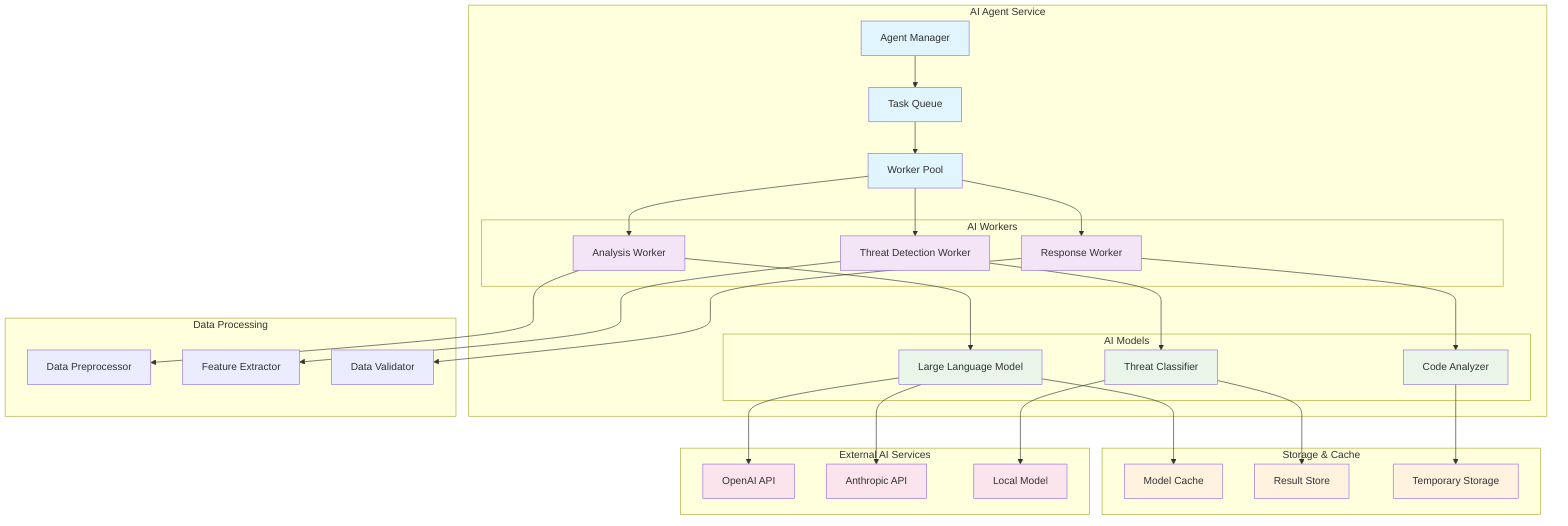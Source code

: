 graph TB
    %% AI Agent Service Components
    subgraph "AI Agent Service"
        AGENT_MGR[Agent Manager]
        TASK_QUEUE[Task Queue]
        WORKER_POOL[Worker Pool]
        
        subgraph "AI Workers"
            WORKER1[Analysis Worker]
            WORKER2[Threat Detection Worker]
            WORKER3[Response Worker]
        end
        
        subgraph "AI Models"
            LLM[Large Language Model]
            CLASSIFIER[Threat Classifier]
            ANALYZER[Code Analyzer]
        end
    end
    
    subgraph "Data Processing"
        PREPROCESSOR[Data Preprocessor]
        FEATURE_EXTRACTOR[Feature Extractor]
        VALIDATOR[Data Validator]
    end
    
    subgraph "Storage & Cache"
        MODEL_CACHE[Model Cache]
        RESULT_STORE[Result Store]
        TEMP_STORAGE[Temporary Storage]
    end
    
    subgraph "External AI Services"
        OPENAI[OpenAI API]
        ANTHROPIC[Anthropic API]
        LOCAL_MODEL[Local Model]
    end
    
    %% Connections
    AGENT_MGR --> TASK_QUEUE
    TASK_QUEUE --> WORKER_POOL
    
    WORKER_POOL --> WORKER1
    WORKER_POOL --> WORKER2
    WORKER_POOL --> WORKER3
    
    WORKER1 --> LLM
    WORKER2 --> CLASSIFIER
    WORKER3 --> ANALYZER
    
    WORKER1 --> PREPROCESSOR
    WORKER2 --> FEATURE_EXTRACTOR
    WORKER3 --> VALIDATOR
    
    LLM --> MODEL_CACHE
    CLASSIFIER --> RESULT_STORE
    ANALYZER --> TEMP_STORAGE
    
    LLM --> OPENAI
    LLM --> ANTHROPIC
    CLASSIFIER --> LOCAL_MODEL
    
    %% Styling
    classDef agent fill:#e1f5fe
    classDef worker fill:#f3e5f5
    classDef model fill:#e8f5e8
    classDef storage fill:#fff3e0
    classDef external fill:#fce4ec
    
    class AGENT_MGR,TASK_QUEUE,WORKER_POOL agent
    class WORKER1,WORKER2,WORKER3 worker
    class LLM,CLASSIFIER,ANALYZER model
    class MODEL_CACHE,RESULT_STORE,TEMP_STORAGE storage
    class OPENAI,ANTHROPIC,LOCAL_MODEL external